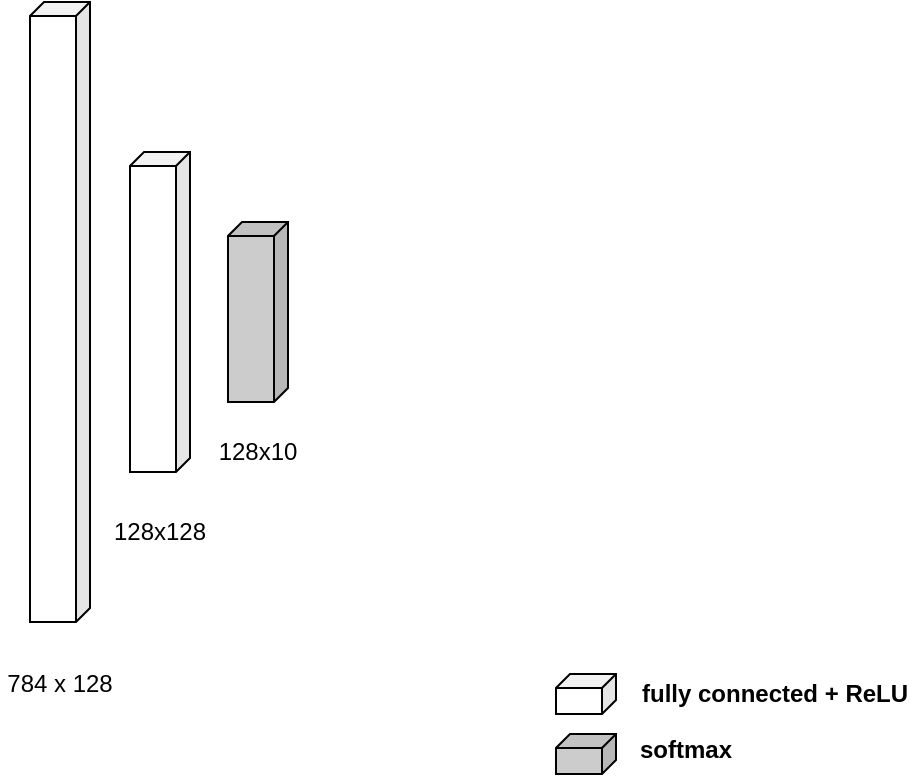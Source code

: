 <mxfile version="18.2.1" type="github">
  <diagram id="QJjx0-fPxzvcmYibJWj1" name="Page-1">
    <mxGraphModel dx="1082" dy="674" grid="1" gridSize="10" guides="1" tooltips="1" connect="1" arrows="1" fold="1" page="1" pageScale="1" pageWidth="827" pageHeight="583" math="0" shadow="0">
      <root>
        <mxCell id="0" />
        <mxCell id="1" parent="0" />
        <mxCell id="4f-DMQIj-ya-iA7LCkDa-26" value="" style="shape=cube;whiteSpace=wrap;html=1;boundedLbl=1;backgroundOutline=1;darkOpacity=0.05;darkOpacity2=0.1;size=7;direction=east;flipH=1;" parent="1" vertex="1">
          <mxGeometry x="563" y="456" width="30" height="20" as="geometry" />
        </mxCell>
        <mxCell id="4f-DMQIj-ya-iA7LCkDa-28" value="" style="shape=cube;whiteSpace=wrap;html=1;boundedLbl=1;backgroundOutline=1;darkOpacity=0.05;darkOpacity2=0.1;size=7;direction=east;flipH=1;gradientColor=none;fillColor=#CCCCCC;" parent="1" vertex="1">
          <mxGeometry x="563" y="486" width="30" height="20" as="geometry" />
        </mxCell>
        <mxCell id="4f-DMQIj-ya-iA7LCkDa-52" value="fully connected + ReLU" style="text;html=1;strokeColor=none;fillColor=none;align=left;verticalAlign=middle;whiteSpace=wrap;rounded=0;fontStyle=1" parent="1" vertex="1">
          <mxGeometry x="604" y="454.12" width="138" height="23.88" as="geometry" />
        </mxCell>
        <mxCell id="4f-DMQIj-ya-iA7LCkDa-53" value="softmax" style="text;html=1;strokeColor=none;fillColor=none;align=left;verticalAlign=middle;whiteSpace=wrap;rounded=0;fontStyle=1" parent="1" vertex="1">
          <mxGeometry x="603" y="482.12" width="138" height="23.88" as="geometry" />
        </mxCell>
        <mxCell id="f_MiHPk2hqOE1Q6IP_Xd-4" value="" style="shape=cube;whiteSpace=wrap;html=1;boundedLbl=1;backgroundOutline=1;darkOpacity=0.05;darkOpacity2=0.1;size=7;direction=east;flipH=1;" vertex="1" parent="1">
          <mxGeometry x="300" y="120" width="30" height="310" as="geometry" />
        </mxCell>
        <mxCell id="f_MiHPk2hqOE1Q6IP_Xd-5" value="" style="shape=cube;whiteSpace=wrap;html=1;boundedLbl=1;backgroundOutline=1;darkOpacity=0.05;darkOpacity2=0.1;size=7;direction=east;flipH=1;" vertex="1" parent="1">
          <mxGeometry x="350" y="195" width="30" height="160" as="geometry" />
        </mxCell>
        <mxCell id="f_MiHPk2hqOE1Q6IP_Xd-6" value="784 x 128" style="text;html=1;strokeColor=none;fillColor=none;align=center;verticalAlign=middle;whiteSpace=wrap;rounded=0;" vertex="1" parent="1">
          <mxGeometry x="285" y="446" width="60" height="30" as="geometry" />
        </mxCell>
        <mxCell id="f_MiHPk2hqOE1Q6IP_Xd-7" value="" style="shape=cube;whiteSpace=wrap;html=1;boundedLbl=1;backgroundOutline=1;darkOpacity=0.05;darkOpacity2=0.1;size=7;direction=east;flipH=1;gradientColor=none;gradientDirection=south;sketch=0;shadow=0;fillColor=#CCCCCC;" vertex="1" parent="1">
          <mxGeometry x="399" y="230" width="30" height="90" as="geometry" />
        </mxCell>
        <mxCell id="f_MiHPk2hqOE1Q6IP_Xd-10" value="128x128" style="text;html=1;strokeColor=none;fillColor=none;align=center;verticalAlign=middle;whiteSpace=wrap;rounded=0;" vertex="1" parent="1">
          <mxGeometry x="335" y="370" width="60" height="30" as="geometry" />
        </mxCell>
        <mxCell id="f_MiHPk2hqOE1Q6IP_Xd-11" value="128x10" style="text;html=1;strokeColor=none;fillColor=none;align=center;verticalAlign=middle;whiteSpace=wrap;rounded=0;" vertex="1" parent="1">
          <mxGeometry x="384" y="330" width="60" height="30" as="geometry" />
        </mxCell>
      </root>
    </mxGraphModel>
  </diagram>
</mxfile>
